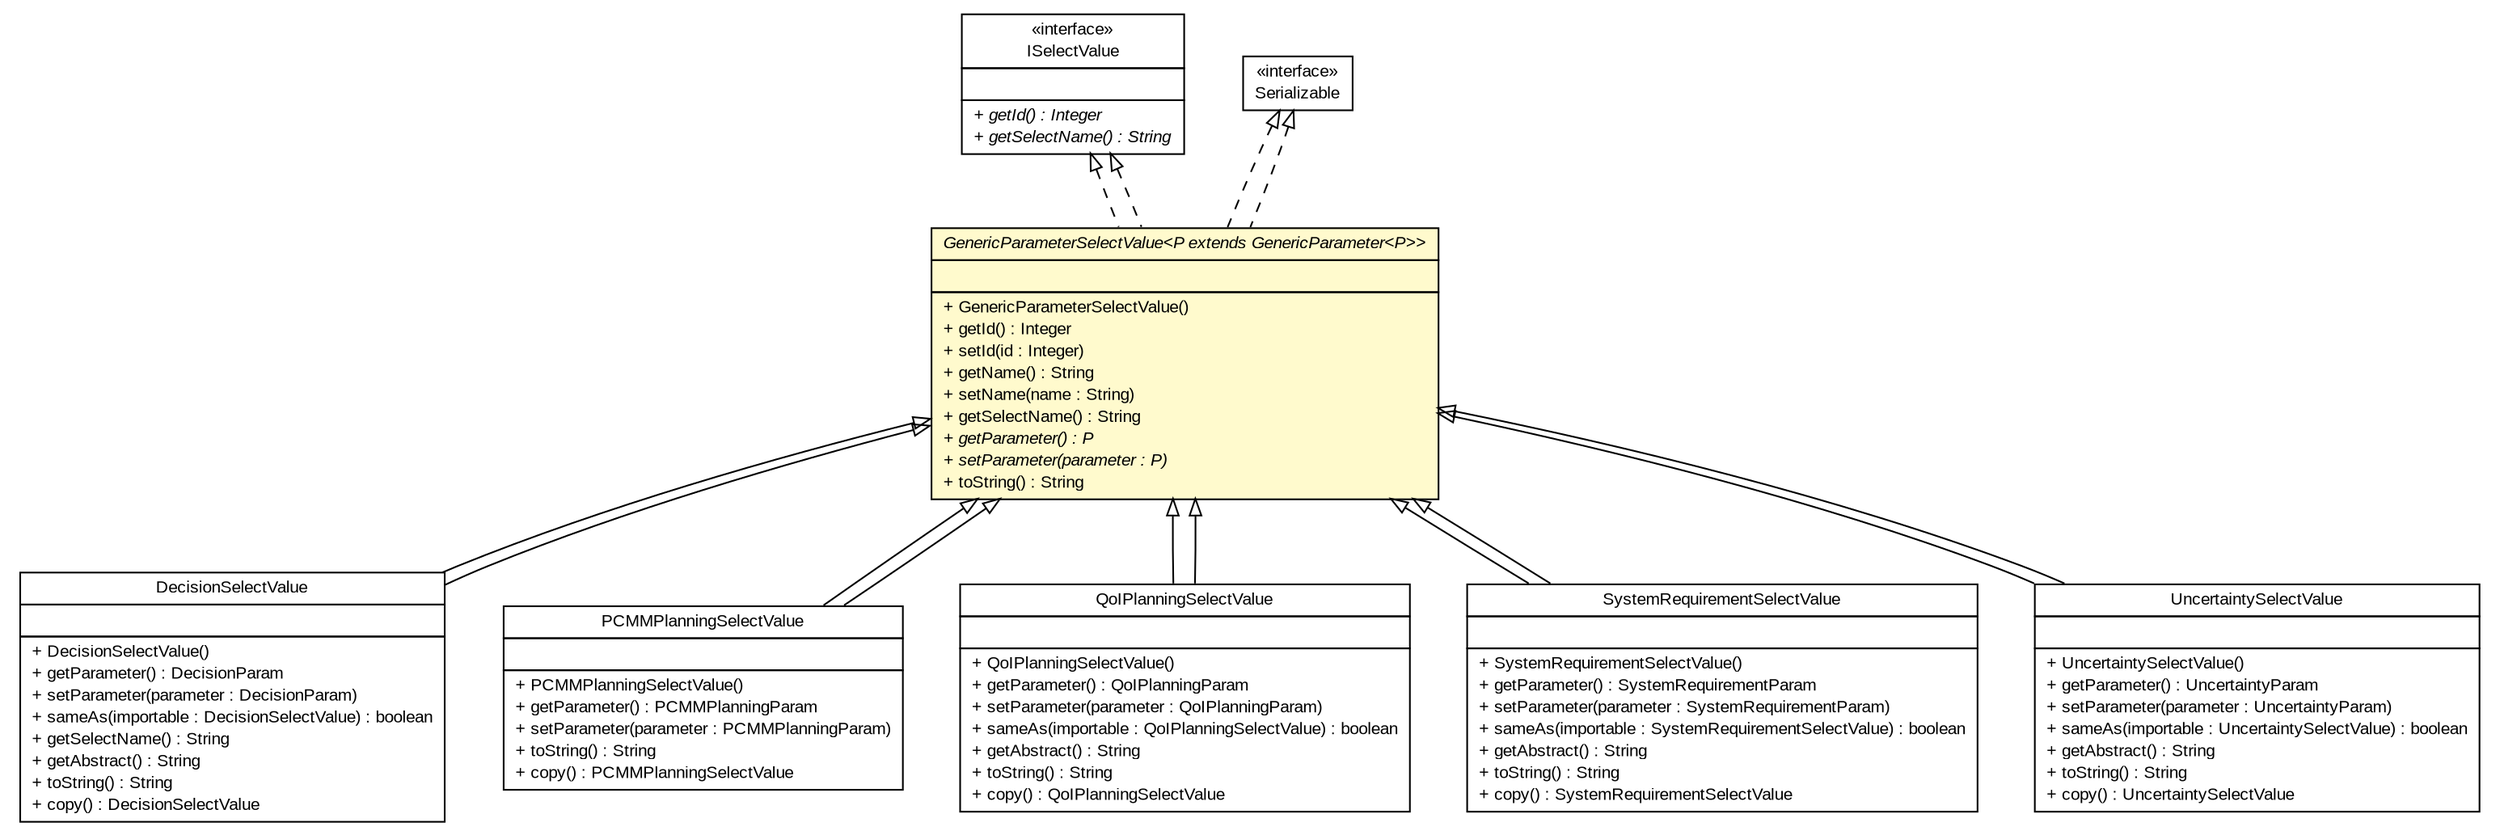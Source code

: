 #!/usr/local/bin/dot
#
# Class diagram 
# Generated by UMLGraph version R5_6-24-gf6e263 (http://www.umlgraph.org/)
#

digraph G {
	edge [fontname="arial",fontsize=10,labelfontname="arial",labelfontsize=10];
	node [fontname="arial",fontsize=10,shape=plaintext];
	nodesep=0.25;
	ranksep=0.5;
	// gov.sandia.cf.model.DecisionSelectValue
	c121131 [label=<<table title="gov.sandia.cf.model.DecisionSelectValue" border="0" cellborder="1" cellspacing="0" cellpadding="2" port="p" href="./DecisionSelectValue.html">
		<tr><td><table border="0" cellspacing="0" cellpadding="1">
<tr><td align="center" balign="center"> DecisionSelectValue </td></tr>
		</table></td></tr>
		<tr><td><table border="0" cellspacing="0" cellpadding="1">
<tr><td align="left" balign="left">  </td></tr>
		</table></td></tr>
		<tr><td><table border="0" cellspacing="0" cellpadding="1">
<tr><td align="left" balign="left"> + DecisionSelectValue() </td></tr>
<tr><td align="left" balign="left"> + getParameter() : DecisionParam </td></tr>
<tr><td align="left" balign="left"> + setParameter(parameter : DecisionParam) </td></tr>
<tr><td align="left" balign="left"> + sameAs(importable : DecisionSelectValue) : boolean </td></tr>
<tr><td align="left" balign="left"> + getSelectName() : String </td></tr>
<tr><td align="left" balign="left"> + getAbstract() : String </td></tr>
<tr><td align="left" balign="left"> + toString() : String </td></tr>
<tr><td align="left" balign="left"> + copy() : DecisionSelectValue </td></tr>
		</table></td></tr>
		</table>>, URL="./DecisionSelectValue.html", fontname="arial", fontcolor="black", fontsize=10.0];
	// gov.sandia.cf.model.GenericParameterSelectValue<P extends gov.sandia.cf.model.GenericParameter<P>>
	c121141 [label=<<table title="gov.sandia.cf.model.GenericParameterSelectValue" border="0" cellborder="1" cellspacing="0" cellpadding="2" port="p" bgcolor="lemonChiffon" href="./GenericParameterSelectValue.html">
		<tr><td><table border="0" cellspacing="0" cellpadding="1">
<tr><td align="center" balign="center"><font face="arial italic"> GenericParameterSelectValue&lt;P extends GenericParameter&lt;P&gt;&gt; </font></td></tr>
		</table></td></tr>
		<tr><td><table border="0" cellspacing="0" cellpadding="1">
<tr><td align="left" balign="left">  </td></tr>
		</table></td></tr>
		<tr><td><table border="0" cellspacing="0" cellpadding="1">
<tr><td align="left" balign="left"> + GenericParameterSelectValue() </td></tr>
<tr><td align="left" balign="left"> + getId() : Integer </td></tr>
<tr><td align="left" balign="left"> + setId(id : Integer) </td></tr>
<tr><td align="left" balign="left"> + getName() : String </td></tr>
<tr><td align="left" balign="left"> + setName(name : String) </td></tr>
<tr><td align="left" balign="left"> + getSelectName() : String </td></tr>
<tr><td align="left" balign="left"><font face="arial italic" point-size="10.0"> + getParameter() : P </font></td></tr>
<tr><td align="left" balign="left"><font face="arial italic" point-size="10.0"> + setParameter(parameter : P) </font></td></tr>
<tr><td align="left" balign="left"> + toString() : String </td></tr>
		</table></td></tr>
		</table>>, URL="./GenericParameterSelectValue.html", fontname="arial", fontcolor="black", fontsize=10.0];
	// gov.sandia.cf.model.ISelectValue
	c121159 [label=<<table title="gov.sandia.cf.model.ISelectValue" border="0" cellborder="1" cellspacing="0" cellpadding="2" port="p" href="./ISelectValue.html">
		<tr><td><table border="0" cellspacing="0" cellpadding="1">
<tr><td align="center" balign="center"> &#171;interface&#187; </td></tr>
<tr><td align="center" balign="center"> ISelectValue </td></tr>
		</table></td></tr>
		<tr><td><table border="0" cellspacing="0" cellpadding="1">
<tr><td align="left" balign="left">  </td></tr>
		</table></td></tr>
		<tr><td><table border="0" cellspacing="0" cellpadding="1">
<tr><td align="left" balign="left"><font face="arial italic" point-size="10.0"> + getId() : Integer </font></td></tr>
<tr><td align="left" balign="left"><font face="arial italic" point-size="10.0"> + getSelectName() : String </font></td></tr>
		</table></td></tr>
		</table>>, URL="./ISelectValue.html", fontname="arial", fontcolor="black", fontsize=10.0];
	// gov.sandia.cf.model.PCMMPlanningSelectValue
	c121192 [label=<<table title="gov.sandia.cf.model.PCMMPlanningSelectValue" border="0" cellborder="1" cellspacing="0" cellpadding="2" port="p" href="./PCMMPlanningSelectValue.html">
		<tr><td><table border="0" cellspacing="0" cellpadding="1">
<tr><td align="center" balign="center"> PCMMPlanningSelectValue </td></tr>
		</table></td></tr>
		<tr><td><table border="0" cellspacing="0" cellpadding="1">
<tr><td align="left" balign="left">  </td></tr>
		</table></td></tr>
		<tr><td><table border="0" cellspacing="0" cellpadding="1">
<tr><td align="left" balign="left"> + PCMMPlanningSelectValue() </td></tr>
<tr><td align="left" balign="left"> + getParameter() : PCMMPlanningParam </td></tr>
<tr><td align="left" balign="left"> + setParameter(parameter : PCMMPlanningParam) </td></tr>
<tr><td align="left" balign="left"> + toString() : String </td></tr>
<tr><td align="left" balign="left"> + copy() : PCMMPlanningSelectValue </td></tr>
		</table></td></tr>
		</table>>, URL="./PCMMPlanningSelectValue.html", fontname="arial", fontcolor="black", fontsize=10.0];
	// gov.sandia.cf.model.QoIPlanningSelectValue
	c121222 [label=<<table title="gov.sandia.cf.model.QoIPlanningSelectValue" border="0" cellborder="1" cellspacing="0" cellpadding="2" port="p" href="./QoIPlanningSelectValue.html">
		<tr><td><table border="0" cellspacing="0" cellpadding="1">
<tr><td align="center" balign="center"> QoIPlanningSelectValue </td></tr>
		</table></td></tr>
		<tr><td><table border="0" cellspacing="0" cellpadding="1">
<tr><td align="left" balign="left">  </td></tr>
		</table></td></tr>
		<tr><td><table border="0" cellspacing="0" cellpadding="1">
<tr><td align="left" balign="left"> + QoIPlanningSelectValue() </td></tr>
<tr><td align="left" balign="left"> + getParameter() : QoIPlanningParam </td></tr>
<tr><td align="left" balign="left"> + setParameter(parameter : QoIPlanningParam) </td></tr>
<tr><td align="left" balign="left"> + sameAs(importable : QoIPlanningSelectValue) : boolean </td></tr>
<tr><td align="left" balign="left"> + getAbstract() : String </td></tr>
<tr><td align="left" balign="left"> + toString() : String </td></tr>
<tr><td align="left" balign="left"> + copy() : QoIPlanningSelectValue </td></tr>
		</table></td></tr>
		</table>>, URL="./QoIPlanningSelectValue.html", fontname="arial", fontcolor="black", fontsize=10.0];
	// gov.sandia.cf.model.SystemRequirementSelectValue
	c121235 [label=<<table title="gov.sandia.cf.model.SystemRequirementSelectValue" border="0" cellborder="1" cellspacing="0" cellpadding="2" port="p" href="./SystemRequirementSelectValue.html">
		<tr><td><table border="0" cellspacing="0" cellpadding="1">
<tr><td align="center" balign="center"> SystemRequirementSelectValue </td></tr>
		</table></td></tr>
		<tr><td><table border="0" cellspacing="0" cellpadding="1">
<tr><td align="left" balign="left">  </td></tr>
		</table></td></tr>
		<tr><td><table border="0" cellspacing="0" cellpadding="1">
<tr><td align="left" balign="left"> + SystemRequirementSelectValue() </td></tr>
<tr><td align="left" balign="left"> + getParameter() : SystemRequirementParam </td></tr>
<tr><td align="left" balign="left"> + setParameter(parameter : SystemRequirementParam) </td></tr>
<tr><td align="left" balign="left"> + sameAs(importable : SystemRequirementSelectValue) : boolean </td></tr>
<tr><td align="left" balign="left"> + getAbstract() : String </td></tr>
<tr><td align="left" balign="left"> + toString() : String </td></tr>
<tr><td align="left" balign="left"> + copy() : SystemRequirementSelectValue </td></tr>
		</table></td></tr>
		</table>>, URL="./SystemRequirementSelectValue.html", fontname="arial", fontcolor="black", fontsize=10.0];
	// gov.sandia.cf.model.UncertaintySelectValue
	c121246 [label=<<table title="gov.sandia.cf.model.UncertaintySelectValue" border="0" cellborder="1" cellspacing="0" cellpadding="2" port="p" href="./UncertaintySelectValue.html">
		<tr><td><table border="0" cellspacing="0" cellpadding="1">
<tr><td align="center" balign="center"> UncertaintySelectValue </td></tr>
		</table></td></tr>
		<tr><td><table border="0" cellspacing="0" cellpadding="1">
<tr><td align="left" balign="left">  </td></tr>
		</table></td></tr>
		<tr><td><table border="0" cellspacing="0" cellpadding="1">
<tr><td align="left" balign="left"> + UncertaintySelectValue() </td></tr>
<tr><td align="left" balign="left"> + getParameter() : UncertaintyParam </td></tr>
<tr><td align="left" balign="left"> + setParameter(parameter : UncertaintyParam) </td></tr>
<tr><td align="left" balign="left"> + sameAs(importable : UncertaintySelectValue) : boolean </td></tr>
<tr><td align="left" balign="left"> + getAbstract() : String </td></tr>
<tr><td align="left" balign="left"> + toString() : String </td></tr>
<tr><td align="left" balign="left"> + copy() : UncertaintySelectValue </td></tr>
		</table></td></tr>
		</table>>, URL="./UncertaintySelectValue.html", fontname="arial", fontcolor="black", fontsize=10.0];
	//gov.sandia.cf.model.DecisionSelectValue extends gov.sandia.cf.model.GenericParameterSelectValue<gov.sandia.cf.model.DecisionParam>
	c121141:p -> c121131:p [dir=back,arrowtail=empty];
	//gov.sandia.cf.model.GenericParameterSelectValue<P extends gov.sandia.cf.model.GenericParameter<P>> implements gov.sandia.cf.model.ISelectValue
	c121159:p -> c121141:p [dir=back,arrowtail=empty,style=dashed];
	//gov.sandia.cf.model.GenericParameterSelectValue<P extends gov.sandia.cf.model.GenericParameter<P>> implements java.io.Serializable
	c121503:p -> c121141:p [dir=back,arrowtail=empty,style=dashed];
	//gov.sandia.cf.model.PCMMPlanningSelectValue extends gov.sandia.cf.model.GenericParameterSelectValue<gov.sandia.cf.model.PCMMPlanningParam>
	c121141:p -> c121192:p [dir=back,arrowtail=empty];
	//gov.sandia.cf.model.QoIPlanningSelectValue extends gov.sandia.cf.model.GenericParameterSelectValue<gov.sandia.cf.model.QoIPlanningParam>
	c121141:p -> c121222:p [dir=back,arrowtail=empty];
	//gov.sandia.cf.model.SystemRequirementSelectValue extends gov.sandia.cf.model.GenericParameterSelectValue<gov.sandia.cf.model.SystemRequirementParam>
	c121141:p -> c121235:p [dir=back,arrowtail=empty];
	//gov.sandia.cf.model.UncertaintySelectValue extends gov.sandia.cf.model.GenericParameterSelectValue<gov.sandia.cf.model.UncertaintyParam>
	c121141:p -> c121246:p [dir=back,arrowtail=empty];
	//gov.sandia.cf.model.UncertaintySelectValue extends gov.sandia.cf.model.GenericParameterSelectValue<gov.sandia.cf.model.UncertaintyParam>
	c121141:p -> c121246:p [dir=back,arrowtail=empty];
	//gov.sandia.cf.model.SystemRequirementSelectValue extends gov.sandia.cf.model.GenericParameterSelectValue<gov.sandia.cf.model.SystemRequirementParam>
	c121141:p -> c121235:p [dir=back,arrowtail=empty];
	//gov.sandia.cf.model.QoIPlanningSelectValue extends gov.sandia.cf.model.GenericParameterSelectValue<gov.sandia.cf.model.QoIPlanningParam>
	c121141:p -> c121222:p [dir=back,arrowtail=empty];
	//gov.sandia.cf.model.PCMMPlanningSelectValue extends gov.sandia.cf.model.GenericParameterSelectValue<gov.sandia.cf.model.PCMMPlanningParam>
	c121141:p -> c121192:p [dir=back,arrowtail=empty];
	//gov.sandia.cf.model.GenericParameterSelectValue<P extends gov.sandia.cf.model.GenericParameter<P>> implements gov.sandia.cf.model.ISelectValue
	c121159:p -> c121141:p [dir=back,arrowtail=empty,style=dashed];
	//gov.sandia.cf.model.GenericParameterSelectValue<P extends gov.sandia.cf.model.GenericParameter<P>> implements java.io.Serializable
	c121503:p -> c121141:p [dir=back,arrowtail=empty,style=dashed];
	//gov.sandia.cf.model.DecisionSelectValue extends gov.sandia.cf.model.GenericParameterSelectValue<gov.sandia.cf.model.DecisionParam>
	c121141:p -> c121131:p [dir=back,arrowtail=empty];
	// java.io.Serializable
	c121503 [label=<<table title="java.io.Serializable" border="0" cellborder="1" cellspacing="0" cellpadding="2" port="p" href="http://java.sun.com/j2se/1.4.2/docs/api/java/io/Serializable.html">
		<tr><td><table border="0" cellspacing="0" cellpadding="1">
<tr><td align="center" balign="center"> &#171;interface&#187; </td></tr>
<tr><td align="center" balign="center"> Serializable </td></tr>
		</table></td></tr>
		</table>>, URL="http://java.sun.com/j2se/1.4.2/docs/api/java/io/Serializable.html", fontname="arial", fontcolor="black", fontsize=10.0];
}

